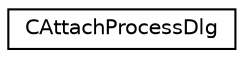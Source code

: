digraph G
{
  edge [fontname="Helvetica",fontsize="10",labelfontname="Helvetica",labelfontsize="10"];
  node [fontname="Helvetica",fontsize="10",shape=record];
  rankdir="LR";
  Node1 [label="CAttachProcessDlg",height=0.2,width=0.4,color="black", fillcolor="white", style="filled",URL="$class_c_attach_process_dlg.html"];
}
